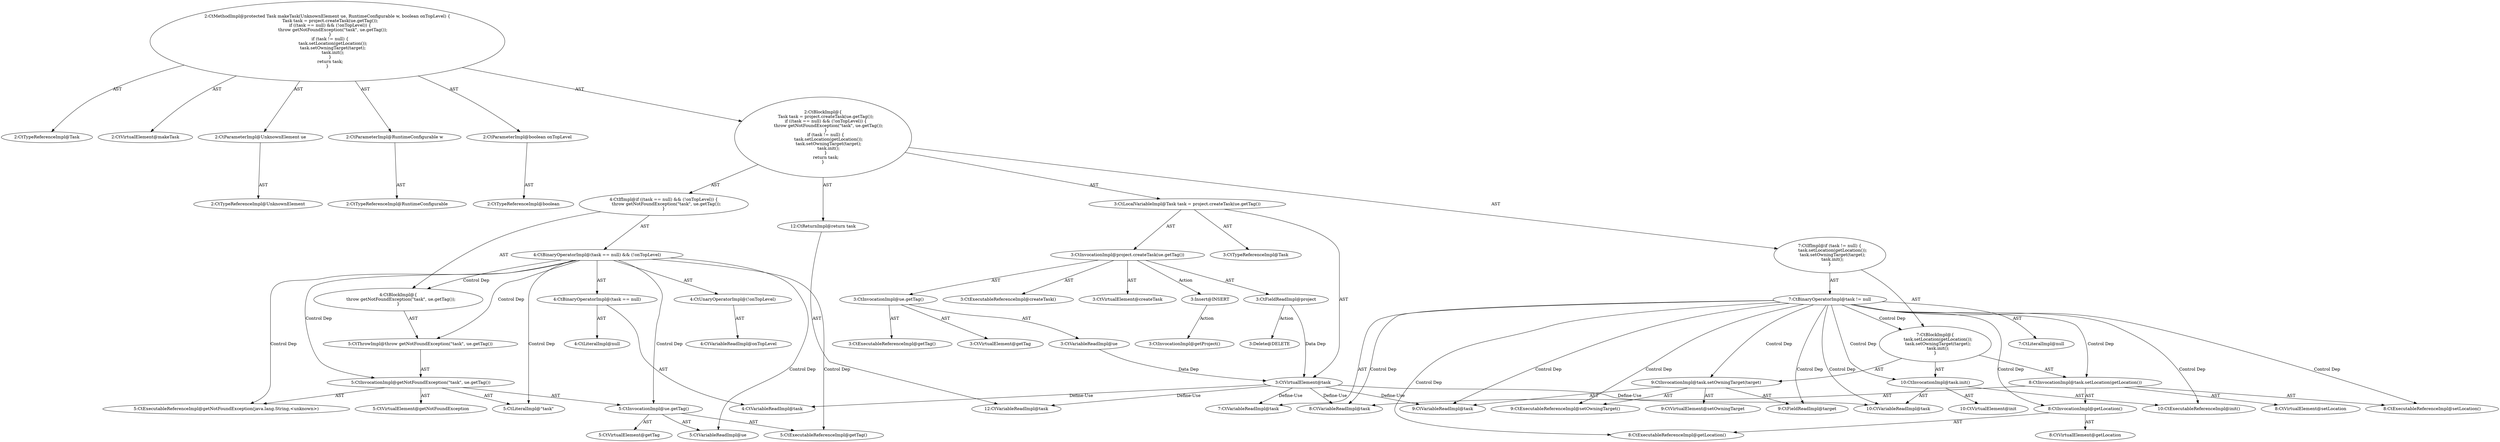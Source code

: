 digraph "makeTask#?,UnknownElement,RuntimeConfigurable,boolean" {
0 [label="2:CtTypeReferenceImpl@Task" shape=ellipse]
1 [label="2:CtVirtualElement@makeTask" shape=ellipse]
2 [label="2:CtParameterImpl@UnknownElement ue" shape=ellipse]
3 [label="2:CtTypeReferenceImpl@UnknownElement" shape=ellipse]
4 [label="2:CtParameterImpl@RuntimeConfigurable w" shape=ellipse]
5 [label="2:CtTypeReferenceImpl@RuntimeConfigurable" shape=ellipse]
6 [label="2:CtParameterImpl@boolean onTopLevel" shape=ellipse]
7 [label="2:CtTypeReferenceImpl@boolean" shape=ellipse]
8 [label="3:CtTypeReferenceImpl@Task" shape=ellipse]
9 [label="3:CtExecutableReferenceImpl@createTask()" shape=ellipse]
10 [label="3:CtVirtualElement@createTask" shape=ellipse]
11 [label="3:CtFieldReadImpl@project" shape=ellipse]
12 [label="3:CtExecutableReferenceImpl@getTag()" shape=ellipse]
13 [label="3:CtVirtualElement@getTag" shape=ellipse]
14 [label="3:CtVariableReadImpl@ue" shape=ellipse]
15 [label="3:CtInvocationImpl@ue.getTag()" shape=ellipse]
16 [label="3:CtInvocationImpl@project.createTask(ue.getTag())" shape=ellipse]
17 [label="3:CtVirtualElement@task" shape=ellipse]
18 [label="3:CtLocalVariableImpl@Task task = project.createTask(ue.getTag())" shape=ellipse]
19 [label="4:CtVariableReadImpl@task" shape=ellipse]
20 [label="4:CtLiteralImpl@null" shape=ellipse]
21 [label="4:CtBinaryOperatorImpl@(task == null)" shape=ellipse]
22 [label="4:CtVariableReadImpl@onTopLevel" shape=ellipse]
23 [label="4:CtUnaryOperatorImpl@(!onTopLevel)" shape=ellipse]
24 [label="4:CtBinaryOperatorImpl@(task == null) && (!onTopLevel)" shape=ellipse]
25 [label="5:CtExecutableReferenceImpl@getNotFoundException(java.lang.String,<unknown>)" shape=ellipse]
26 [label="5:CtVirtualElement@getNotFoundException" shape=ellipse]
27 [label="5:CtLiteralImpl@\"task\"" shape=ellipse]
28 [label="5:CtExecutableReferenceImpl@getTag()" shape=ellipse]
29 [label="5:CtVirtualElement@getTag" shape=ellipse]
30 [label="5:CtVariableReadImpl@ue" shape=ellipse]
31 [label="5:CtInvocationImpl@ue.getTag()" shape=ellipse]
32 [label="5:CtInvocationImpl@getNotFoundException(\"task\", ue.getTag())" shape=ellipse]
33 [label="5:CtThrowImpl@throw getNotFoundException(\"task\", ue.getTag())" shape=ellipse]
34 [label="4:CtBlockImpl@\{
    throw getNotFoundException(\"task\", ue.getTag());
\}" shape=ellipse]
35 [label="4:CtIfImpl@if ((task == null) && (!onTopLevel)) \{
    throw getNotFoundException(\"task\", ue.getTag());
\}" shape=ellipse]
36 [label="7:CtVariableReadImpl@task" shape=ellipse]
37 [label="7:CtLiteralImpl@null" shape=ellipse]
38 [label="7:CtBinaryOperatorImpl@task != null" shape=ellipse]
39 [label="8:CtExecutableReferenceImpl@setLocation()" shape=ellipse]
40 [label="8:CtVirtualElement@setLocation" shape=ellipse]
41 [label="8:CtVariableReadImpl@task" shape=ellipse]
42 [label="8:CtExecutableReferenceImpl@getLocation()" shape=ellipse]
43 [label="8:CtVirtualElement@getLocation" shape=ellipse]
44 [label="8:CtInvocationImpl@getLocation()" shape=ellipse]
45 [label="8:CtInvocationImpl@task.setLocation(getLocation())" shape=ellipse]
46 [label="9:CtExecutableReferenceImpl@setOwningTarget()" shape=ellipse]
47 [label="9:CtVirtualElement@setOwningTarget" shape=ellipse]
48 [label="9:CtVariableReadImpl@task" shape=ellipse]
49 [label="9:CtFieldReadImpl@target" shape=ellipse]
50 [label="9:CtInvocationImpl@task.setOwningTarget(target)" shape=ellipse]
51 [label="10:CtExecutableReferenceImpl@init()" shape=ellipse]
52 [label="10:CtVirtualElement@init" shape=ellipse]
53 [label="10:CtVariableReadImpl@task" shape=ellipse]
54 [label="10:CtInvocationImpl@task.init()" shape=ellipse]
55 [label="7:CtBlockImpl@\{
    task.setLocation(getLocation());
    task.setOwningTarget(target);
    task.init();
\}" shape=ellipse]
56 [label="7:CtIfImpl@if (task != null) \{
    task.setLocation(getLocation());
    task.setOwningTarget(target);
    task.init();
\}" shape=ellipse]
57 [label="12:CtVariableReadImpl@task" shape=ellipse]
58 [label="12:CtReturnImpl@return task" shape=ellipse]
59 [label="2:CtBlockImpl@\{
    Task task = project.createTask(ue.getTag());
    if ((task == null) && (!onTopLevel)) \{
        throw getNotFoundException(\"task\", ue.getTag());
    \}
    if (task != null) \{
        task.setLocation(getLocation());
        task.setOwningTarget(target);
        task.init();
    \}
    return task;
\}" shape=ellipse]
60 [label="2:CtMethodImpl@protected Task makeTask(UnknownElement ue, RuntimeConfigurable w, boolean onTopLevel) \{
    Task task = project.createTask(ue.getTag());
    if ((task == null) && (!onTopLevel)) \{
        throw getNotFoundException(\"task\", ue.getTag());
    \}
    if (task != null) \{
        task.setLocation(getLocation());
        task.setOwningTarget(target);
        task.init();
    \}
    return task;
\}" shape=ellipse]
61 [label="3:Delete@DELETE" shape=ellipse]
62 [label="3:Insert@INSERT" shape=ellipse]
63 [label="3:CtInvocationImpl@getProject()" shape=ellipse]
2 -> 3 [label="AST"];
4 -> 5 [label="AST"];
6 -> 7 [label="AST"];
11 -> 17 [label="Data Dep"];
11 -> 61 [label="Action"];
14 -> 17 [label="Data Dep"];
15 -> 13 [label="AST"];
15 -> 14 [label="AST"];
15 -> 12 [label="AST"];
16 -> 10 [label="AST"];
16 -> 11 [label="AST"];
16 -> 9 [label="AST"];
16 -> 15 [label="AST"];
16 -> 62 [label="Action"];
17 -> 19 [label="Define-Use"];
17 -> 36 [label="Define-Use"];
17 -> 41 [label="Define-Use"];
17 -> 48 [label="Define-Use"];
17 -> 53 [label="Define-Use"];
17 -> 57 [label="Define-Use"];
18 -> 17 [label="AST"];
18 -> 8 [label="AST"];
18 -> 16 [label="AST"];
21 -> 19 [label="AST"];
21 -> 20 [label="AST"];
23 -> 22 [label="AST"];
24 -> 21 [label="AST"];
24 -> 23 [label="AST"];
24 -> 34 [label="Control Dep"];
24 -> 33 [label="Control Dep"];
24 -> 32 [label="Control Dep"];
24 -> 25 [label="Control Dep"];
24 -> 27 [label="Control Dep"];
24 -> 31 [label="Control Dep"];
24 -> 28 [label="Control Dep"];
24 -> 30 [label="Control Dep"];
31 -> 29 [label="AST"];
31 -> 30 [label="AST"];
31 -> 28 [label="AST"];
32 -> 26 [label="AST"];
32 -> 25 [label="AST"];
32 -> 27 [label="AST"];
32 -> 31 [label="AST"];
33 -> 32 [label="AST"];
34 -> 33 [label="AST"];
35 -> 24 [label="AST"];
35 -> 34 [label="AST"];
38 -> 36 [label="AST"];
38 -> 37 [label="AST"];
38 -> 55 [label="Control Dep"];
38 -> 45 [label="Control Dep"];
38 -> 39 [label="Control Dep"];
38 -> 41 [label="Control Dep"];
38 -> 44 [label="Control Dep"];
38 -> 42 [label="Control Dep"];
38 -> 50 [label="Control Dep"];
38 -> 46 [label="Control Dep"];
38 -> 48 [label="Control Dep"];
38 -> 49 [label="Control Dep"];
38 -> 54 [label="Control Dep"];
38 -> 51 [label="Control Dep"];
38 -> 53 [label="Control Dep"];
44 -> 43 [label="AST"];
44 -> 42 [label="AST"];
45 -> 40 [label="AST"];
45 -> 41 [label="AST"];
45 -> 39 [label="AST"];
45 -> 44 [label="AST"];
50 -> 47 [label="AST"];
50 -> 48 [label="AST"];
50 -> 46 [label="AST"];
50 -> 49 [label="AST"];
54 -> 52 [label="AST"];
54 -> 53 [label="AST"];
54 -> 51 [label="AST"];
55 -> 45 [label="AST"];
55 -> 50 [label="AST"];
55 -> 54 [label="AST"];
56 -> 38 [label="AST"];
56 -> 55 [label="AST"];
58 -> 57 [label="AST"];
59 -> 18 [label="AST"];
59 -> 35 [label="AST"];
59 -> 56 [label="AST"];
59 -> 58 [label="AST"];
60 -> 1 [label="AST"];
60 -> 0 [label="AST"];
60 -> 2 [label="AST"];
60 -> 4 [label="AST"];
60 -> 6 [label="AST"];
60 -> 59 [label="AST"];
62 -> 63 [label="Action"];
}